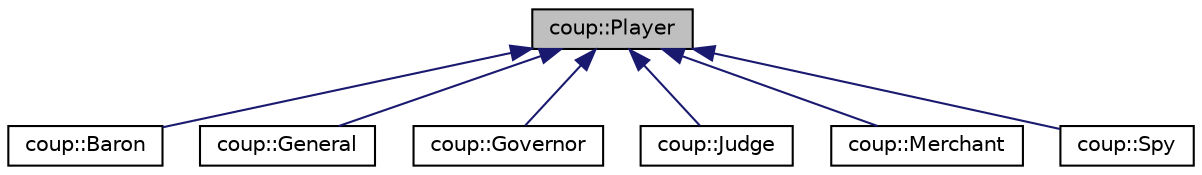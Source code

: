 digraph "coup::Player"
{
 // LATEX_PDF_SIZE
  edge [fontname="Helvetica",fontsize="10",labelfontname="Helvetica",labelfontsize="10"];
  node [fontname="Helvetica",fontsize="10",shape=record];
  Node1 [label="coup::Player",height=0.2,width=0.4,color="black", fillcolor="grey75", style="filled", fontcolor="black",tooltip=" "];
  Node1 -> Node2 [dir="back",color="midnightblue",fontsize="10",style="solid",fontname="Helvetica"];
  Node2 [label="coup::Baron",height=0.2,width=0.4,color="black", fillcolor="white", style="filled",URL="$classcoup_1_1Baron.html",tooltip=" "];
  Node1 -> Node3 [dir="back",color="midnightblue",fontsize="10",style="solid",fontname="Helvetica"];
  Node3 [label="coup::General",height=0.2,width=0.4,color="black", fillcolor="white", style="filled",URL="$classcoup_1_1General.html",tooltip=" "];
  Node1 -> Node4 [dir="back",color="midnightblue",fontsize="10",style="solid",fontname="Helvetica"];
  Node4 [label="coup::Governor",height=0.2,width=0.4,color="black", fillcolor="white", style="filled",URL="$classcoup_1_1Governor.html",tooltip=" "];
  Node1 -> Node5 [dir="back",color="midnightblue",fontsize="10",style="solid",fontname="Helvetica"];
  Node5 [label="coup::Judge",height=0.2,width=0.4,color="black", fillcolor="white", style="filled",URL="$classcoup_1_1Judge.html",tooltip=" "];
  Node1 -> Node6 [dir="back",color="midnightblue",fontsize="10",style="solid",fontname="Helvetica"];
  Node6 [label="coup::Merchant",height=0.2,width=0.4,color="black", fillcolor="white", style="filled",URL="$classcoup_1_1Merchant.html",tooltip=" "];
  Node1 -> Node7 [dir="back",color="midnightblue",fontsize="10",style="solid",fontname="Helvetica"];
  Node7 [label="coup::Spy",height=0.2,width=0.4,color="black", fillcolor="white", style="filled",URL="$classcoup_1_1Spy.html",tooltip=" "];
}
